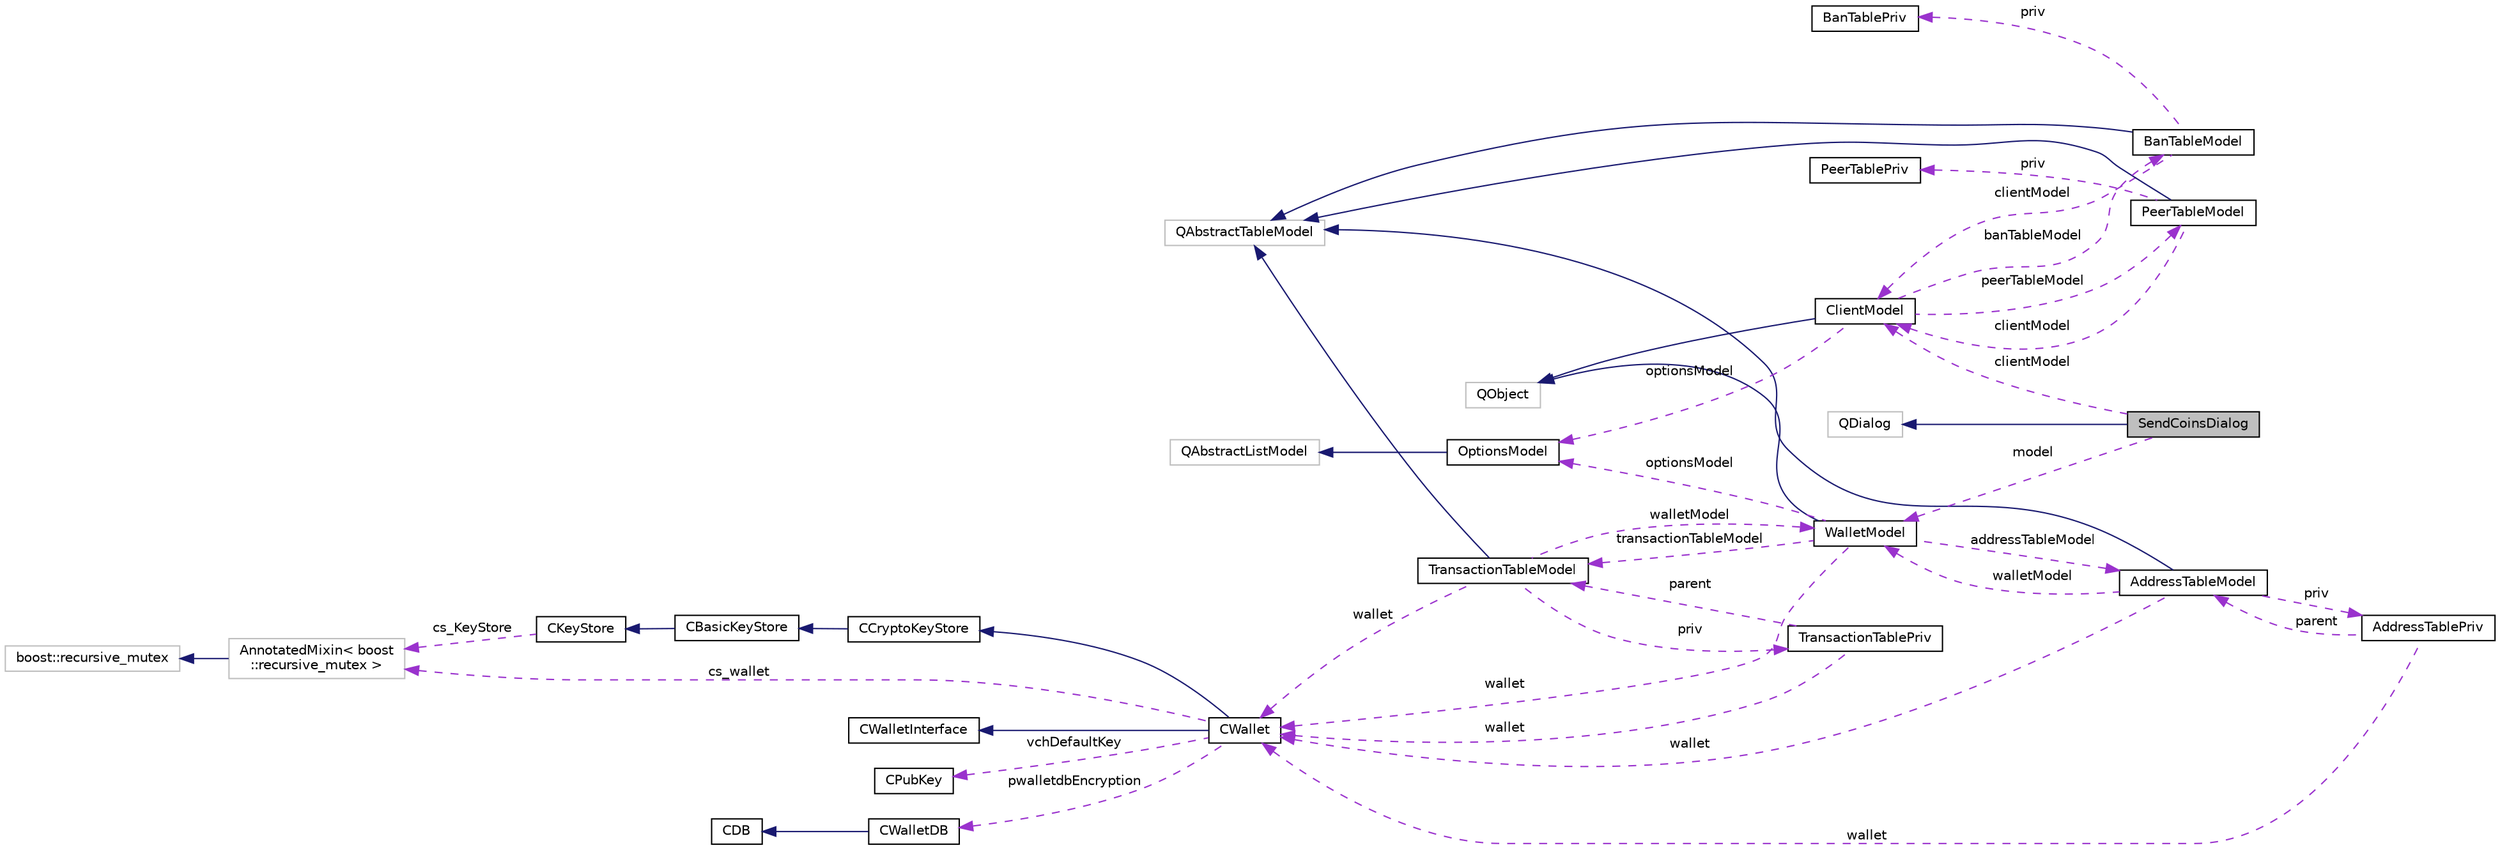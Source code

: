 digraph "SendCoinsDialog"
{
  edge [fontname="Helvetica",fontsize="10",labelfontname="Helvetica",labelfontsize="10"];
  node [fontname="Helvetica",fontsize="10",shape=record];
  rankdir="LR";
  Node2 [label="SendCoinsDialog",height=0.2,width=0.4,color="black", fillcolor="grey75", style="filled", fontcolor="black"];
  Node3 -> Node2 [dir="back",color="midnightblue",fontsize="10",style="solid",fontname="Helvetica"];
  Node3 [label="QDialog",height=0.2,width=0.4,color="grey75", fillcolor="white", style="filled"];
  Node4 -> Node2 [dir="back",color="darkorchid3",fontsize="10",style="dashed",label=" clientModel" ,fontname="Helvetica"];
  Node4 [label="ClientModel",height=0.2,width=0.4,color="black", fillcolor="white", style="filled",URL="$class_client_model.html",tooltip="Model for Ion network client. "];
  Node5 -> Node4 [dir="back",color="midnightblue",fontsize="10",style="solid",fontname="Helvetica"];
  Node5 [label="QObject",height=0.2,width=0.4,color="grey75", fillcolor="white", style="filled"];
  Node6 -> Node4 [dir="back",color="darkorchid3",fontsize="10",style="dashed",label=" peerTableModel" ,fontname="Helvetica"];
  Node6 [label="PeerTableModel",height=0.2,width=0.4,color="black", fillcolor="white", style="filled",URL="$class_peer_table_model.html",tooltip="Qt model providing information about connected peers, similar to the \"getpeerinfo\" RPC call..."];
  Node7 -> Node6 [dir="back",color="midnightblue",fontsize="10",style="solid",fontname="Helvetica"];
  Node7 [label="QAbstractTableModel",height=0.2,width=0.4,color="grey75", fillcolor="white", style="filled"];
  Node8 -> Node6 [dir="back",color="darkorchid3",fontsize="10",style="dashed",label=" priv" ,fontname="Helvetica"];
  Node8 [label="PeerTablePriv",height=0.2,width=0.4,color="black", fillcolor="white", style="filled",URL="$class_peer_table_priv.html"];
  Node4 -> Node6 [dir="back",color="darkorchid3",fontsize="10",style="dashed",label=" clientModel" ,fontname="Helvetica"];
  Node9 -> Node4 [dir="back",color="darkorchid3",fontsize="10",style="dashed",label=" banTableModel" ,fontname="Helvetica"];
  Node9 [label="BanTableModel",height=0.2,width=0.4,color="black", fillcolor="white", style="filled",URL="$class_ban_table_model.html",tooltip="Qt model providing information about connected peers, similar to the \"getpeerinfo\" RPC call..."];
  Node7 -> Node9 [dir="back",color="midnightblue",fontsize="10",style="solid",fontname="Helvetica"];
  Node10 -> Node9 [dir="back",color="darkorchid3",fontsize="10",style="dashed",label=" priv" ,fontname="Helvetica"];
  Node10 [label="BanTablePriv",height=0.2,width=0.4,color="black", fillcolor="white", style="filled",URL="$class_ban_table_priv.html"];
  Node4 -> Node9 [dir="back",color="darkorchid3",fontsize="10",style="dashed",label=" clientModel" ,fontname="Helvetica"];
  Node11 -> Node4 [dir="back",color="darkorchid3",fontsize="10",style="dashed",label=" optionsModel" ,fontname="Helvetica"];
  Node11 [label="OptionsModel",height=0.2,width=0.4,color="black", fillcolor="white", style="filled",URL="$class_options_model.html",tooltip="Interface from Qt to configuration data structure for Ion client. "];
  Node12 -> Node11 [dir="back",color="midnightblue",fontsize="10",style="solid",fontname="Helvetica"];
  Node12 [label="QAbstractListModel",height=0.2,width=0.4,color="grey75", fillcolor="white", style="filled"];
  Node13 -> Node2 [dir="back",color="darkorchid3",fontsize="10",style="dashed",label=" model" ,fontname="Helvetica"];
  Node13 [label="WalletModel",height=0.2,width=0.4,color="black", fillcolor="white", style="filled",URL="$class_wallet_model.html",tooltip="Interface to Ion wallet from Qt view code. "];
  Node5 -> Node13 [dir="back",color="midnightblue",fontsize="10",style="solid",fontname="Helvetica"];
  Node14 -> Node13 [dir="back",color="darkorchid3",fontsize="10",style="dashed",label=" transactionTableModel" ,fontname="Helvetica"];
  Node14 [label="TransactionTableModel",height=0.2,width=0.4,color="black", fillcolor="white", style="filled",URL="$class_transaction_table_model.html",tooltip="UI model for the transaction table of a wallet. "];
  Node7 -> Node14 [dir="back",color="midnightblue",fontsize="10",style="solid",fontname="Helvetica"];
  Node15 -> Node14 [dir="back",color="darkorchid3",fontsize="10",style="dashed",label=" priv" ,fontname="Helvetica"];
  Node15 [label="TransactionTablePriv",height=0.2,width=0.4,color="black", fillcolor="white", style="filled",URL="$class_transaction_table_priv.html"];
  Node14 -> Node15 [dir="back",color="darkorchid3",fontsize="10",style="dashed",label=" parent" ,fontname="Helvetica"];
  Node16 -> Node15 [dir="back",color="darkorchid3",fontsize="10",style="dashed",label=" wallet" ,fontname="Helvetica"];
  Node16 [label="CWallet",height=0.2,width=0.4,color="black", fillcolor="white", style="filled",URL="$class_c_wallet.html",tooltip="A CWallet is an extension of a keystore, which also maintains a set of transactions and balances..."];
  Node17 -> Node16 [dir="back",color="midnightblue",fontsize="10",style="solid",fontname="Helvetica"];
  Node17 [label="CCryptoKeyStore",height=0.2,width=0.4,color="black", fillcolor="white", style="filled",URL="$class_c_crypto_key_store.html",tooltip="Keystore which keeps the private keys encrypted. "];
  Node18 -> Node17 [dir="back",color="midnightblue",fontsize="10",style="solid",fontname="Helvetica"];
  Node18 [label="CBasicKeyStore",height=0.2,width=0.4,color="black", fillcolor="white", style="filled",URL="$class_c_basic_key_store.html",tooltip="Basic key store, that keeps keys in an address->secret map. "];
  Node19 -> Node18 [dir="back",color="midnightblue",fontsize="10",style="solid",fontname="Helvetica"];
  Node19 [label="CKeyStore",height=0.2,width=0.4,color="black", fillcolor="white", style="filled",URL="$class_c_key_store.html",tooltip="A virtual base class for key stores. "];
  Node20 -> Node19 [dir="back",color="darkorchid3",fontsize="10",style="dashed",label=" cs_KeyStore" ,fontname="Helvetica"];
  Node20 [label="AnnotatedMixin\< boost\l::recursive_mutex \>",height=0.2,width=0.4,color="grey75", fillcolor="white", style="filled"];
  Node21 -> Node20 [dir="back",color="midnightblue",fontsize="10",style="solid",fontname="Helvetica"];
  Node21 [label="boost::recursive_mutex",height=0.2,width=0.4,color="grey75", fillcolor="white", style="filled"];
  Node22 -> Node16 [dir="back",color="midnightblue",fontsize="10",style="solid",fontname="Helvetica"];
  Node22 [label="CWalletInterface",height=0.2,width=0.4,color="black", fillcolor="white", style="filled",URL="$class_c_wallet_interface.html"];
  Node23 -> Node16 [dir="back",color="darkorchid3",fontsize="10",style="dashed",label=" vchDefaultKey" ,fontname="Helvetica"];
  Node23 [label="CPubKey",height=0.2,width=0.4,color="black", fillcolor="white", style="filled",URL="$class_c_pub_key.html",tooltip="An encapsulated public key. "];
  Node20 -> Node16 [dir="back",color="darkorchid3",fontsize="10",style="dashed",label=" cs_wallet" ,fontname="Helvetica"];
  Node24 -> Node16 [dir="back",color="darkorchid3",fontsize="10",style="dashed",label=" pwalletdbEncryption" ,fontname="Helvetica"];
  Node24 [label="CWalletDB",height=0.2,width=0.4,color="black", fillcolor="white", style="filled",URL="$class_c_wallet_d_b.html",tooltip="Access to the wallet database (wallet.dat) "];
  Node25 -> Node24 [dir="back",color="midnightblue",fontsize="10",style="solid",fontname="Helvetica"];
  Node25 [label="CDB",height=0.2,width=0.4,color="black", fillcolor="white", style="filled",URL="$class_c_d_b.html",tooltip="RAII class that provides access to a Berkeley database. "];
  Node13 -> Node14 [dir="back",color="darkorchid3",fontsize="10",style="dashed",label=" walletModel" ,fontname="Helvetica"];
  Node16 -> Node14 [dir="back",color="darkorchid3",fontsize="10",style="dashed",label=" wallet" ,fontname="Helvetica"];
  Node26 -> Node13 [dir="back",color="darkorchid3",fontsize="10",style="dashed",label=" addressTableModel" ,fontname="Helvetica"];
  Node26 [label="AddressTableModel",height=0.2,width=0.4,color="black", fillcolor="white", style="filled",URL="$class_address_table_model.html",tooltip="Qt model of the address book in the core. "];
  Node7 -> Node26 [dir="back",color="midnightblue",fontsize="10",style="solid",fontname="Helvetica"];
  Node27 -> Node26 [dir="back",color="darkorchid3",fontsize="10",style="dashed",label=" priv" ,fontname="Helvetica"];
  Node27 [label="AddressTablePriv",height=0.2,width=0.4,color="black", fillcolor="white", style="filled",URL="$class_address_table_priv.html"];
  Node26 -> Node27 [dir="back",color="darkorchid3",fontsize="10",style="dashed",label=" parent" ,fontname="Helvetica"];
  Node16 -> Node27 [dir="back",color="darkorchid3",fontsize="10",style="dashed",label=" wallet" ,fontname="Helvetica"];
  Node13 -> Node26 [dir="back",color="darkorchid3",fontsize="10",style="dashed",label=" walletModel" ,fontname="Helvetica"];
  Node16 -> Node26 [dir="back",color="darkorchid3",fontsize="10",style="dashed",label=" wallet" ,fontname="Helvetica"];
  Node11 -> Node13 [dir="back",color="darkorchid3",fontsize="10",style="dashed",label=" optionsModel" ,fontname="Helvetica"];
  Node16 -> Node13 [dir="back",color="darkorchid3",fontsize="10",style="dashed",label=" wallet" ,fontname="Helvetica"];
}
